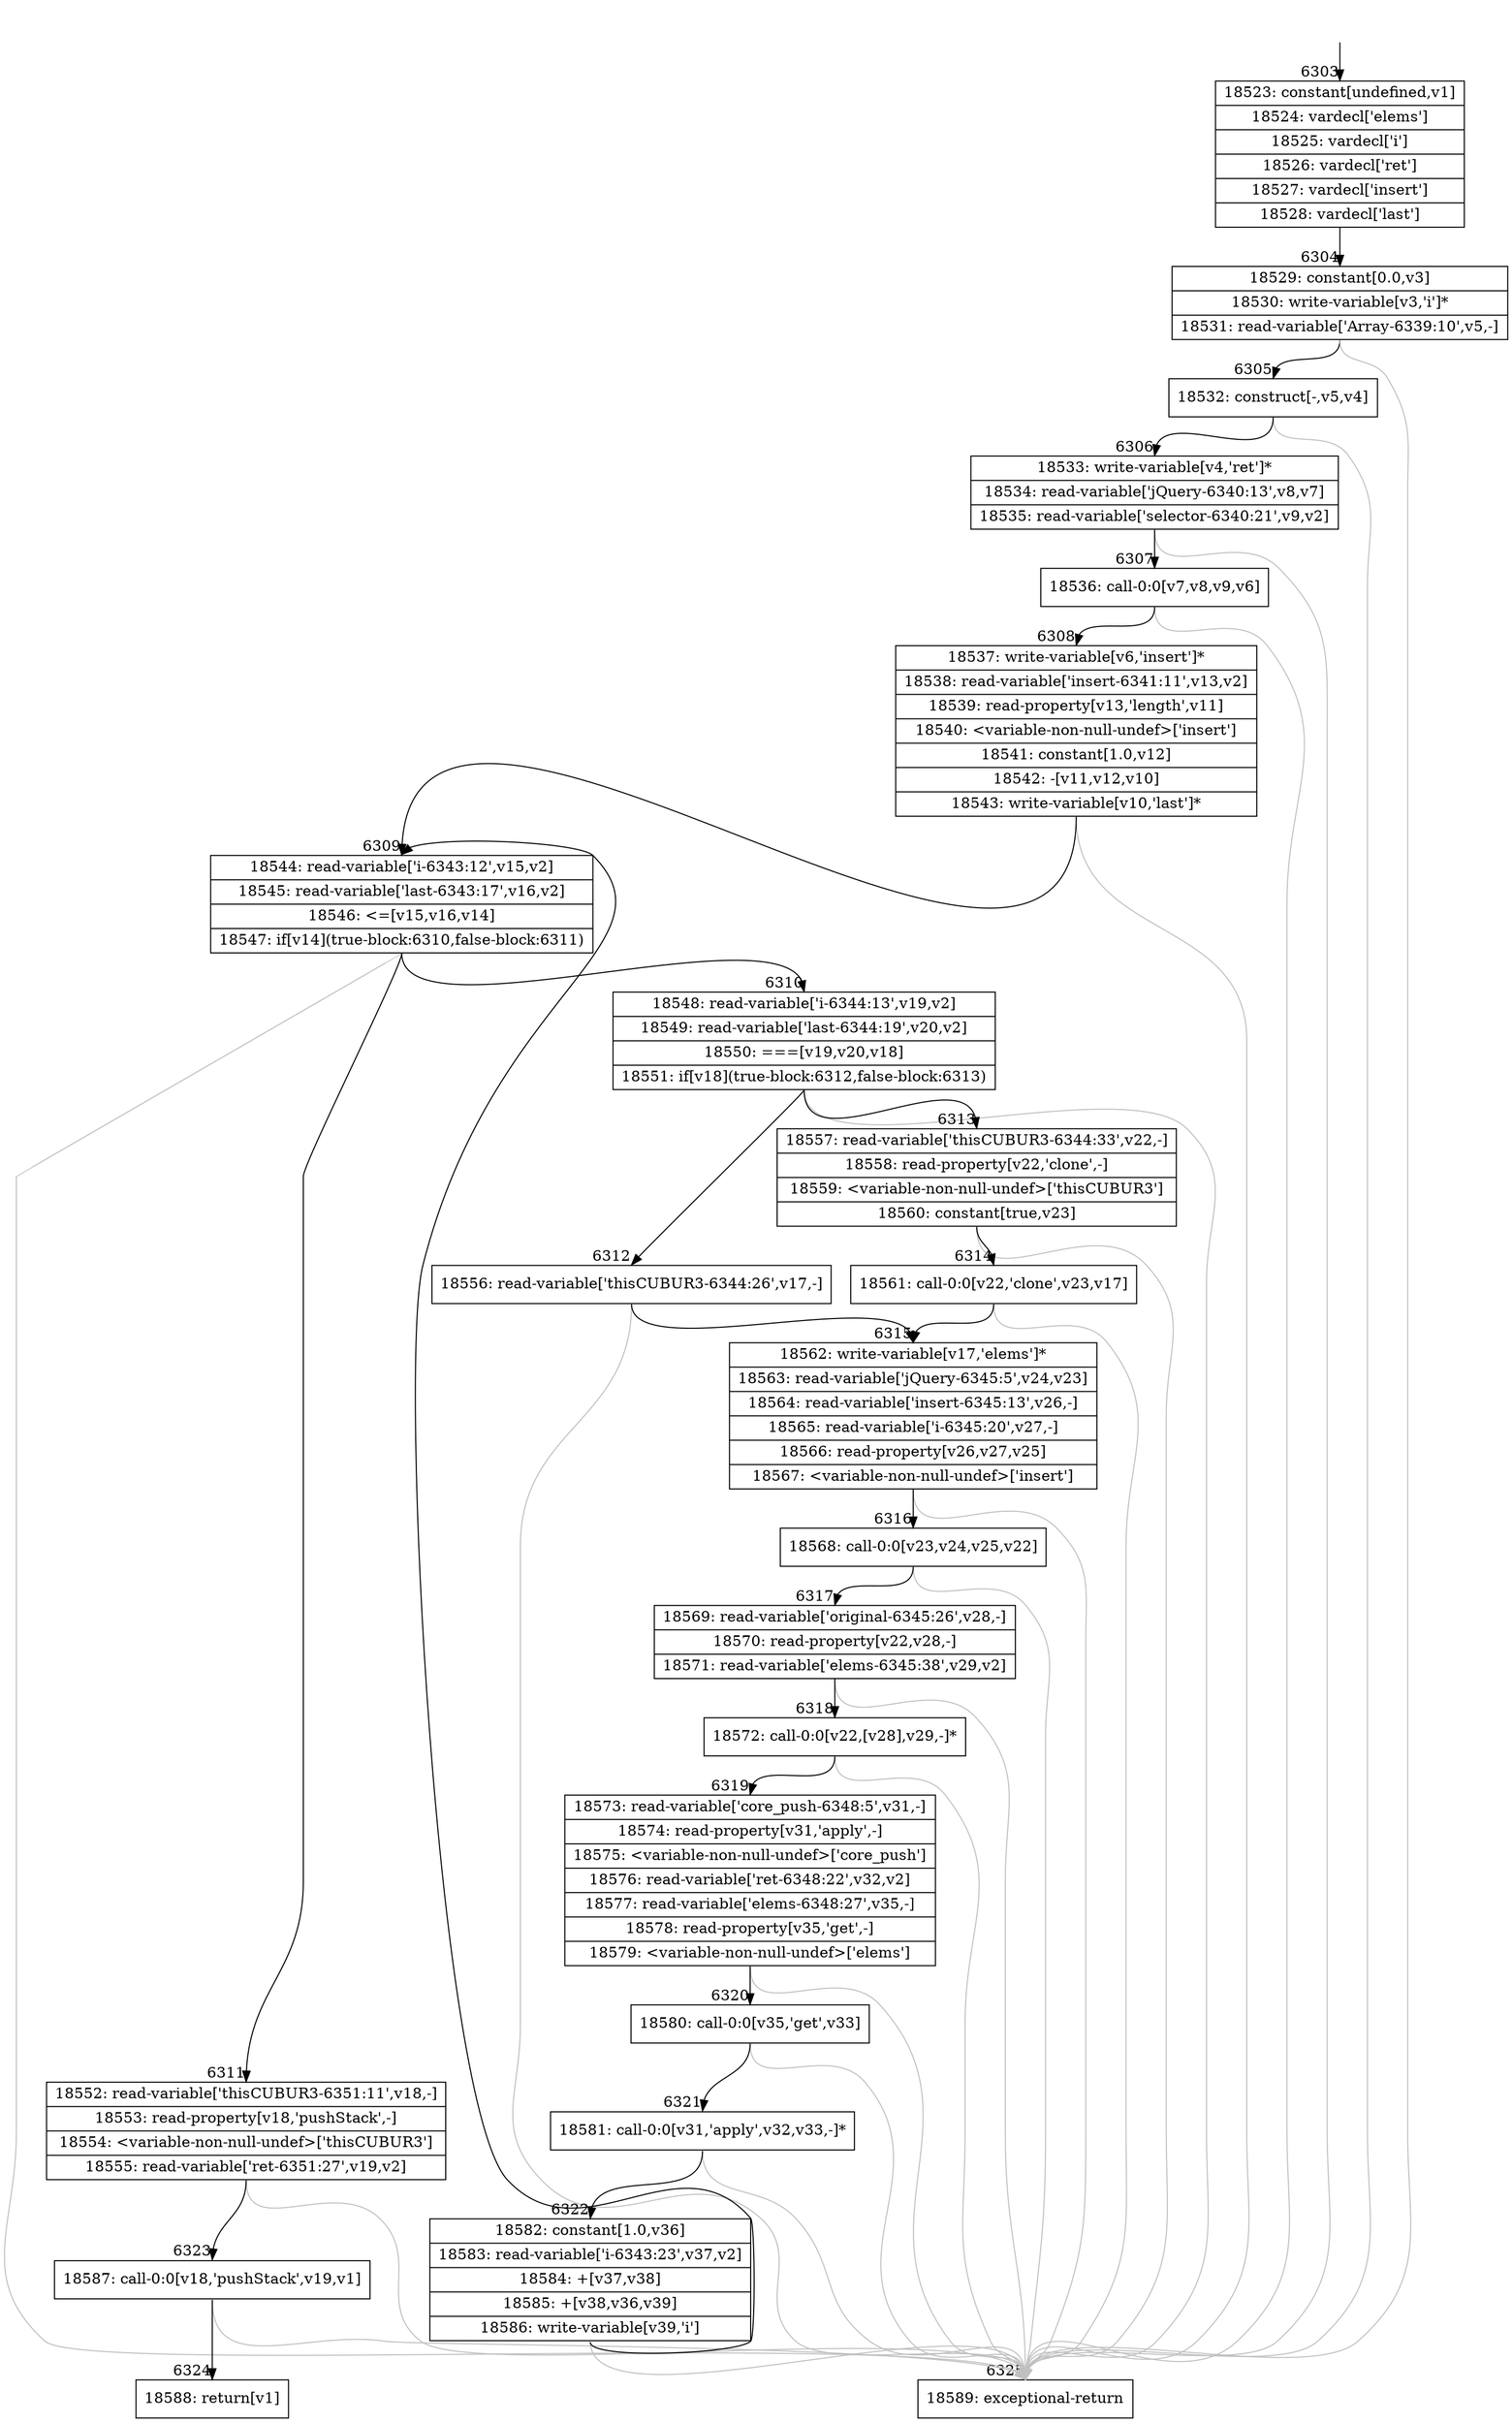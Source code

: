 digraph {
rankdir="TD"
BB_entry411[shape=none,label=""];
BB_entry411 -> BB6303 [tailport=s, headport=n, headlabel="    6303"]
BB6303 [shape=record label="{18523: constant[undefined,v1]|18524: vardecl['elems']|18525: vardecl['i']|18526: vardecl['ret']|18527: vardecl['insert']|18528: vardecl['last']}" ] 
BB6303 -> BB6304 [tailport=s, headport=n, headlabel="      6304"]
BB6304 [shape=record label="{18529: constant[0.0,v3]|18530: write-variable[v3,'i']*|18531: read-variable['Array-6339:10',v5,-]}" ] 
BB6304 -> BB6305 [tailport=s, headport=n, headlabel="      6305"]
BB6304 -> BB6325 [tailport=s, headport=n, color=gray, headlabel="      6325"]
BB6305 [shape=record label="{18532: construct[-,v5,v4]}" ] 
BB6305 -> BB6306 [tailport=s, headport=n, headlabel="      6306"]
BB6305 -> BB6325 [tailport=s, headport=n, color=gray]
BB6306 [shape=record label="{18533: write-variable[v4,'ret']*|18534: read-variable['jQuery-6340:13',v8,v7]|18535: read-variable['selector-6340:21',v9,v2]}" ] 
BB6306 -> BB6307 [tailport=s, headport=n, headlabel="      6307"]
BB6306 -> BB6325 [tailport=s, headport=n, color=gray]
BB6307 [shape=record label="{18536: call-0:0[v7,v8,v9,v6]}" ] 
BB6307 -> BB6308 [tailport=s, headport=n, headlabel="      6308"]
BB6307 -> BB6325 [tailport=s, headport=n, color=gray]
BB6308 [shape=record label="{18537: write-variable[v6,'insert']*|18538: read-variable['insert-6341:11',v13,v2]|18539: read-property[v13,'length',v11]|18540: \<variable-non-null-undef\>['insert']|18541: constant[1.0,v12]|18542: -[v11,v12,v10]|18543: write-variable[v10,'last']*}" ] 
BB6308 -> BB6309 [tailport=s, headport=n, headlabel="      6309"]
BB6308 -> BB6325 [tailport=s, headport=n, color=gray]
BB6309 [shape=record label="{18544: read-variable['i-6343:12',v15,v2]|18545: read-variable['last-6343:17',v16,v2]|18546: \<=[v15,v16,v14]|18547: if[v14](true-block:6310,false-block:6311)}" ] 
BB6309 -> BB6310 [tailport=s, headport=n, headlabel="      6310"]
BB6309 -> BB6311 [tailport=s, headport=n, headlabel="      6311"]
BB6309 -> BB6325 [tailport=s, headport=n, color=gray]
BB6310 [shape=record label="{18548: read-variable['i-6344:13',v19,v2]|18549: read-variable['last-6344:19',v20,v2]|18550: ===[v19,v20,v18]|18551: if[v18](true-block:6312,false-block:6313)}" ] 
BB6310 -> BB6312 [tailport=s, headport=n, headlabel="      6312"]
BB6310 -> BB6313 [tailport=s, headport=n, headlabel="      6313"]
BB6310 -> BB6325 [tailport=s, headport=n, color=gray]
BB6311 [shape=record label="{18552: read-variable['thisCUBUR3-6351:11',v18,-]|18553: read-property[v18,'pushStack',-]|18554: \<variable-non-null-undef\>['thisCUBUR3']|18555: read-variable['ret-6351:27',v19,v2]}" ] 
BB6311 -> BB6323 [tailport=s, headport=n, headlabel="      6323"]
BB6311 -> BB6325 [tailport=s, headport=n, color=gray]
BB6312 [shape=record label="{18556: read-variable['thisCUBUR3-6344:26',v17,-]}" ] 
BB6312 -> BB6315 [tailport=s, headport=n, headlabel="      6315"]
BB6312 -> BB6325 [tailport=s, headport=n, color=gray]
BB6313 [shape=record label="{18557: read-variable['thisCUBUR3-6344:33',v22,-]|18558: read-property[v22,'clone',-]|18559: \<variable-non-null-undef\>['thisCUBUR3']|18560: constant[true,v23]}" ] 
BB6313 -> BB6314 [tailport=s, headport=n, headlabel="      6314"]
BB6313 -> BB6325 [tailport=s, headport=n, color=gray]
BB6314 [shape=record label="{18561: call-0:0[v22,'clone',v23,v17]}" ] 
BB6314 -> BB6315 [tailport=s, headport=n]
BB6314 -> BB6325 [tailport=s, headport=n, color=gray]
BB6315 [shape=record label="{18562: write-variable[v17,'elems']*|18563: read-variable['jQuery-6345:5',v24,v23]|18564: read-variable['insert-6345:13',v26,-]|18565: read-variable['i-6345:20',v27,-]|18566: read-property[v26,v27,v25]|18567: \<variable-non-null-undef\>['insert']}" ] 
BB6315 -> BB6316 [tailport=s, headport=n, headlabel="      6316"]
BB6315 -> BB6325 [tailport=s, headport=n, color=gray]
BB6316 [shape=record label="{18568: call-0:0[v23,v24,v25,v22]}" ] 
BB6316 -> BB6317 [tailport=s, headport=n, headlabel="      6317"]
BB6316 -> BB6325 [tailport=s, headport=n, color=gray]
BB6317 [shape=record label="{18569: read-variable['original-6345:26',v28,-]|18570: read-property[v22,v28,-]|18571: read-variable['elems-6345:38',v29,v2]}" ] 
BB6317 -> BB6318 [tailport=s, headport=n, headlabel="      6318"]
BB6317 -> BB6325 [tailport=s, headport=n, color=gray]
BB6318 [shape=record label="{18572: call-0:0[v22,[v28],v29,-]*}" ] 
BB6318 -> BB6319 [tailport=s, headport=n, headlabel="      6319"]
BB6318 -> BB6325 [tailport=s, headport=n, color=gray]
BB6319 [shape=record label="{18573: read-variable['core_push-6348:5',v31,-]|18574: read-property[v31,'apply',-]|18575: \<variable-non-null-undef\>['core_push']|18576: read-variable['ret-6348:22',v32,v2]|18577: read-variable['elems-6348:27',v35,-]|18578: read-property[v35,'get',-]|18579: \<variable-non-null-undef\>['elems']}" ] 
BB6319 -> BB6320 [tailport=s, headport=n, headlabel="      6320"]
BB6319 -> BB6325 [tailport=s, headport=n, color=gray]
BB6320 [shape=record label="{18580: call-0:0[v35,'get',v33]}" ] 
BB6320 -> BB6321 [tailport=s, headport=n, headlabel="      6321"]
BB6320 -> BB6325 [tailport=s, headport=n, color=gray]
BB6321 [shape=record label="{18581: call-0:0[v31,'apply',v32,v33,-]*}" ] 
BB6321 -> BB6322 [tailport=s, headport=n, headlabel="      6322"]
BB6321 -> BB6325 [tailport=s, headport=n, color=gray]
BB6322 [shape=record label="{18582: constant[1.0,v36]|18583: read-variable['i-6343:23',v37,v2]|18584: +[v37,v38]|18585: +[v38,v36,v39]|18586: write-variable[v39,'i']}" ] 
BB6322 -> BB6309 [tailport=s, headport=n]
BB6322 -> BB6325 [tailport=s, headport=n, color=gray]
BB6323 [shape=record label="{18587: call-0:0[v18,'pushStack',v19,v1]}" ] 
BB6323 -> BB6324 [tailport=s, headport=n, headlabel="      6324"]
BB6323 -> BB6325 [tailport=s, headport=n, color=gray]
BB6324 [shape=record label="{18588: return[v1]}" ] 
BB6325 [shape=record label="{18589: exceptional-return}" ] 
}

